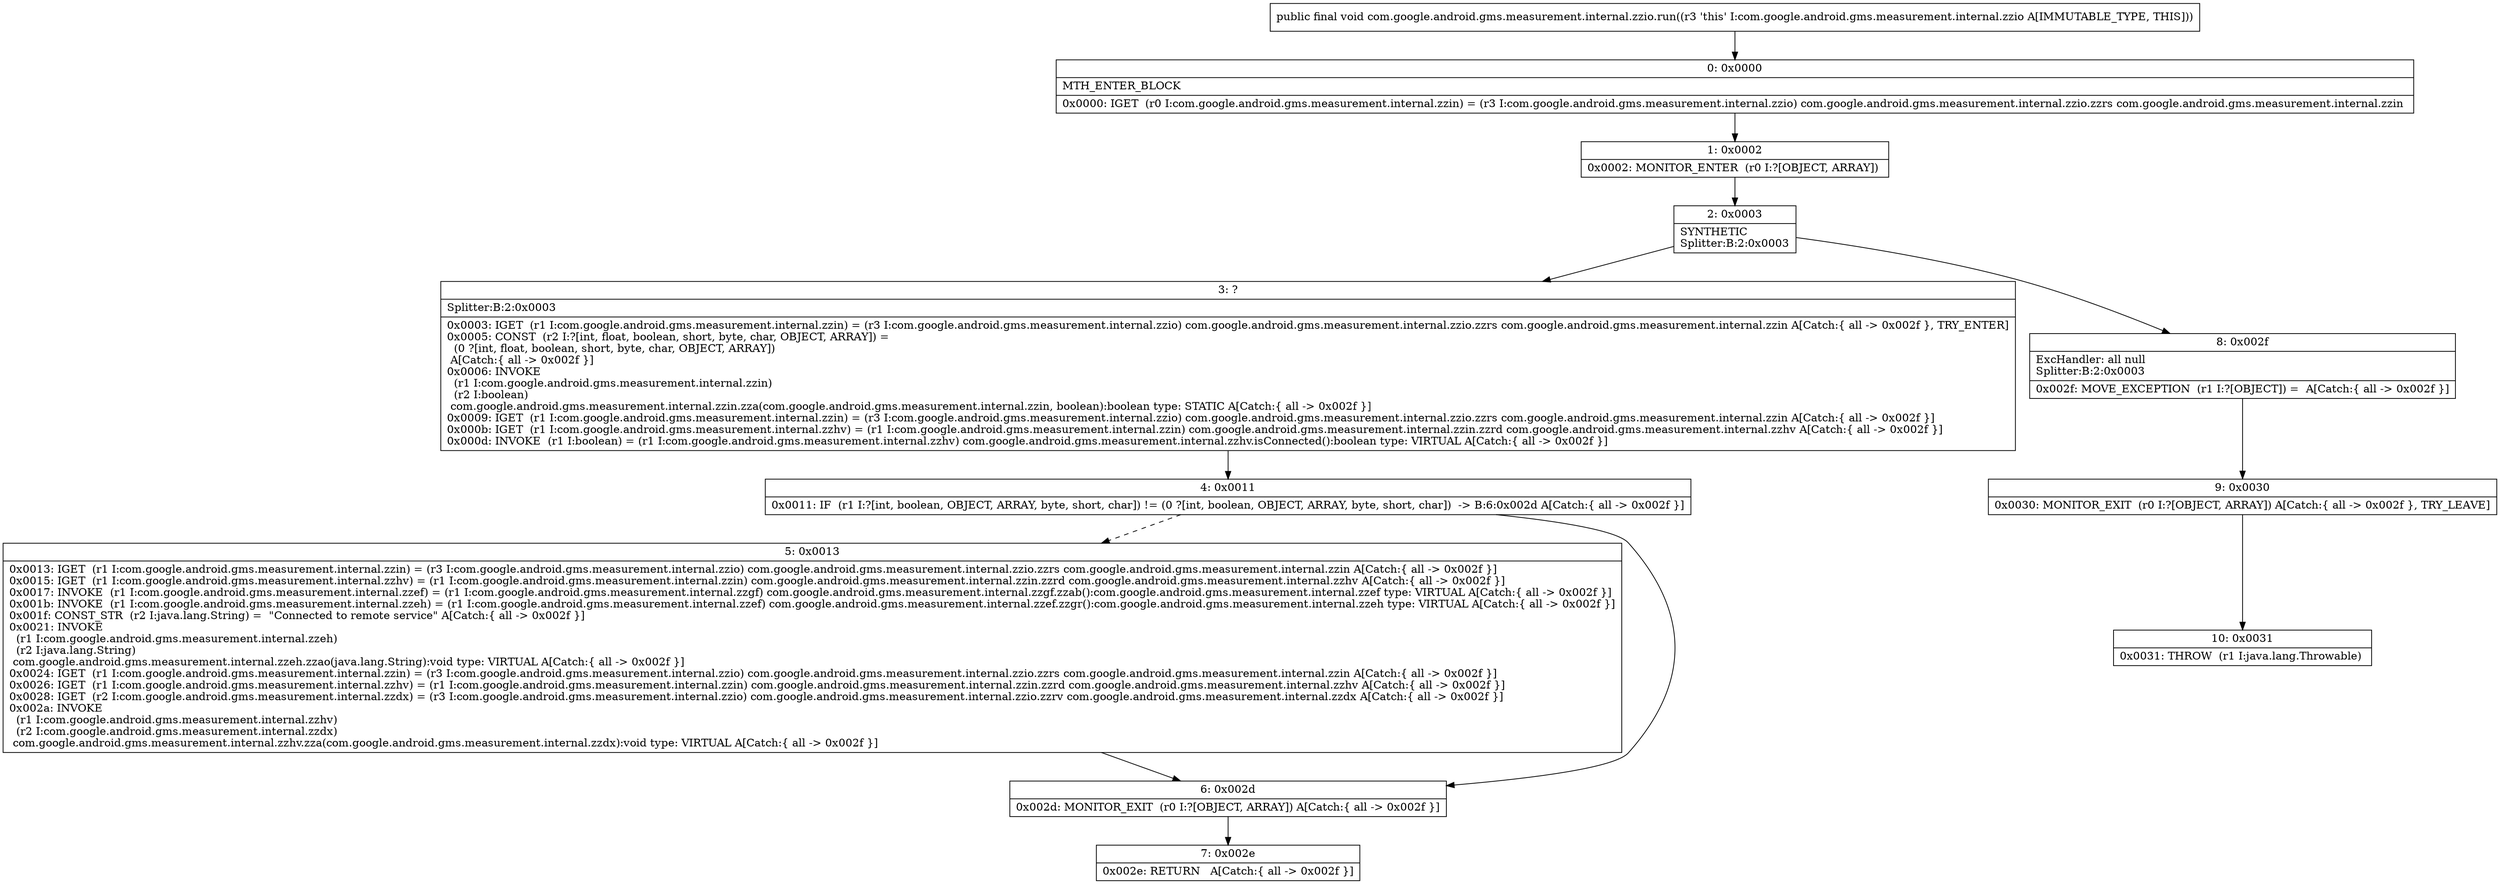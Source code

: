 digraph "CFG forcom.google.android.gms.measurement.internal.zzio.run()V" {
Node_0 [shape=record,label="{0\:\ 0x0000|MTH_ENTER_BLOCK\l|0x0000: IGET  (r0 I:com.google.android.gms.measurement.internal.zzin) = (r3 I:com.google.android.gms.measurement.internal.zzio) com.google.android.gms.measurement.internal.zzio.zzrs com.google.android.gms.measurement.internal.zzin \l}"];
Node_1 [shape=record,label="{1\:\ 0x0002|0x0002: MONITOR_ENTER  (r0 I:?[OBJECT, ARRAY]) \l}"];
Node_2 [shape=record,label="{2\:\ 0x0003|SYNTHETIC\lSplitter:B:2:0x0003\l}"];
Node_3 [shape=record,label="{3\:\ ?|Splitter:B:2:0x0003\l|0x0003: IGET  (r1 I:com.google.android.gms.measurement.internal.zzin) = (r3 I:com.google.android.gms.measurement.internal.zzio) com.google.android.gms.measurement.internal.zzio.zzrs com.google.android.gms.measurement.internal.zzin A[Catch:\{ all \-\> 0x002f \}, TRY_ENTER]\l0x0005: CONST  (r2 I:?[int, float, boolean, short, byte, char, OBJECT, ARRAY]) = \l  (0 ?[int, float, boolean, short, byte, char, OBJECT, ARRAY])\l A[Catch:\{ all \-\> 0x002f \}]\l0x0006: INVOKE  \l  (r1 I:com.google.android.gms.measurement.internal.zzin)\l  (r2 I:boolean)\l com.google.android.gms.measurement.internal.zzin.zza(com.google.android.gms.measurement.internal.zzin, boolean):boolean type: STATIC A[Catch:\{ all \-\> 0x002f \}]\l0x0009: IGET  (r1 I:com.google.android.gms.measurement.internal.zzin) = (r3 I:com.google.android.gms.measurement.internal.zzio) com.google.android.gms.measurement.internal.zzio.zzrs com.google.android.gms.measurement.internal.zzin A[Catch:\{ all \-\> 0x002f \}]\l0x000b: IGET  (r1 I:com.google.android.gms.measurement.internal.zzhv) = (r1 I:com.google.android.gms.measurement.internal.zzin) com.google.android.gms.measurement.internal.zzin.zzrd com.google.android.gms.measurement.internal.zzhv A[Catch:\{ all \-\> 0x002f \}]\l0x000d: INVOKE  (r1 I:boolean) = (r1 I:com.google.android.gms.measurement.internal.zzhv) com.google.android.gms.measurement.internal.zzhv.isConnected():boolean type: VIRTUAL A[Catch:\{ all \-\> 0x002f \}]\l}"];
Node_4 [shape=record,label="{4\:\ 0x0011|0x0011: IF  (r1 I:?[int, boolean, OBJECT, ARRAY, byte, short, char]) != (0 ?[int, boolean, OBJECT, ARRAY, byte, short, char])  \-\> B:6:0x002d A[Catch:\{ all \-\> 0x002f \}]\l}"];
Node_5 [shape=record,label="{5\:\ 0x0013|0x0013: IGET  (r1 I:com.google.android.gms.measurement.internal.zzin) = (r3 I:com.google.android.gms.measurement.internal.zzio) com.google.android.gms.measurement.internal.zzio.zzrs com.google.android.gms.measurement.internal.zzin A[Catch:\{ all \-\> 0x002f \}]\l0x0015: IGET  (r1 I:com.google.android.gms.measurement.internal.zzhv) = (r1 I:com.google.android.gms.measurement.internal.zzin) com.google.android.gms.measurement.internal.zzin.zzrd com.google.android.gms.measurement.internal.zzhv A[Catch:\{ all \-\> 0x002f \}]\l0x0017: INVOKE  (r1 I:com.google.android.gms.measurement.internal.zzef) = (r1 I:com.google.android.gms.measurement.internal.zzgf) com.google.android.gms.measurement.internal.zzgf.zzab():com.google.android.gms.measurement.internal.zzef type: VIRTUAL A[Catch:\{ all \-\> 0x002f \}]\l0x001b: INVOKE  (r1 I:com.google.android.gms.measurement.internal.zzeh) = (r1 I:com.google.android.gms.measurement.internal.zzef) com.google.android.gms.measurement.internal.zzef.zzgr():com.google.android.gms.measurement.internal.zzeh type: VIRTUAL A[Catch:\{ all \-\> 0x002f \}]\l0x001f: CONST_STR  (r2 I:java.lang.String) =  \"Connected to remote service\" A[Catch:\{ all \-\> 0x002f \}]\l0x0021: INVOKE  \l  (r1 I:com.google.android.gms.measurement.internal.zzeh)\l  (r2 I:java.lang.String)\l com.google.android.gms.measurement.internal.zzeh.zzao(java.lang.String):void type: VIRTUAL A[Catch:\{ all \-\> 0x002f \}]\l0x0024: IGET  (r1 I:com.google.android.gms.measurement.internal.zzin) = (r3 I:com.google.android.gms.measurement.internal.zzio) com.google.android.gms.measurement.internal.zzio.zzrs com.google.android.gms.measurement.internal.zzin A[Catch:\{ all \-\> 0x002f \}]\l0x0026: IGET  (r1 I:com.google.android.gms.measurement.internal.zzhv) = (r1 I:com.google.android.gms.measurement.internal.zzin) com.google.android.gms.measurement.internal.zzin.zzrd com.google.android.gms.measurement.internal.zzhv A[Catch:\{ all \-\> 0x002f \}]\l0x0028: IGET  (r2 I:com.google.android.gms.measurement.internal.zzdx) = (r3 I:com.google.android.gms.measurement.internal.zzio) com.google.android.gms.measurement.internal.zzio.zzrv com.google.android.gms.measurement.internal.zzdx A[Catch:\{ all \-\> 0x002f \}]\l0x002a: INVOKE  \l  (r1 I:com.google.android.gms.measurement.internal.zzhv)\l  (r2 I:com.google.android.gms.measurement.internal.zzdx)\l com.google.android.gms.measurement.internal.zzhv.zza(com.google.android.gms.measurement.internal.zzdx):void type: VIRTUAL A[Catch:\{ all \-\> 0x002f \}]\l}"];
Node_6 [shape=record,label="{6\:\ 0x002d|0x002d: MONITOR_EXIT  (r0 I:?[OBJECT, ARRAY]) A[Catch:\{ all \-\> 0x002f \}]\l}"];
Node_7 [shape=record,label="{7\:\ 0x002e|0x002e: RETURN   A[Catch:\{ all \-\> 0x002f \}]\l}"];
Node_8 [shape=record,label="{8\:\ 0x002f|ExcHandler: all null\lSplitter:B:2:0x0003\l|0x002f: MOVE_EXCEPTION  (r1 I:?[OBJECT]) =  A[Catch:\{ all \-\> 0x002f \}]\l}"];
Node_9 [shape=record,label="{9\:\ 0x0030|0x0030: MONITOR_EXIT  (r0 I:?[OBJECT, ARRAY]) A[Catch:\{ all \-\> 0x002f \}, TRY_LEAVE]\l}"];
Node_10 [shape=record,label="{10\:\ 0x0031|0x0031: THROW  (r1 I:java.lang.Throwable) \l}"];
MethodNode[shape=record,label="{public final void com.google.android.gms.measurement.internal.zzio.run((r3 'this' I:com.google.android.gms.measurement.internal.zzio A[IMMUTABLE_TYPE, THIS])) }"];
MethodNode -> Node_0;
Node_0 -> Node_1;
Node_1 -> Node_2;
Node_2 -> Node_3;
Node_2 -> Node_8;
Node_3 -> Node_4;
Node_4 -> Node_5[style=dashed];
Node_4 -> Node_6;
Node_5 -> Node_6;
Node_6 -> Node_7;
Node_8 -> Node_9;
Node_9 -> Node_10;
}


